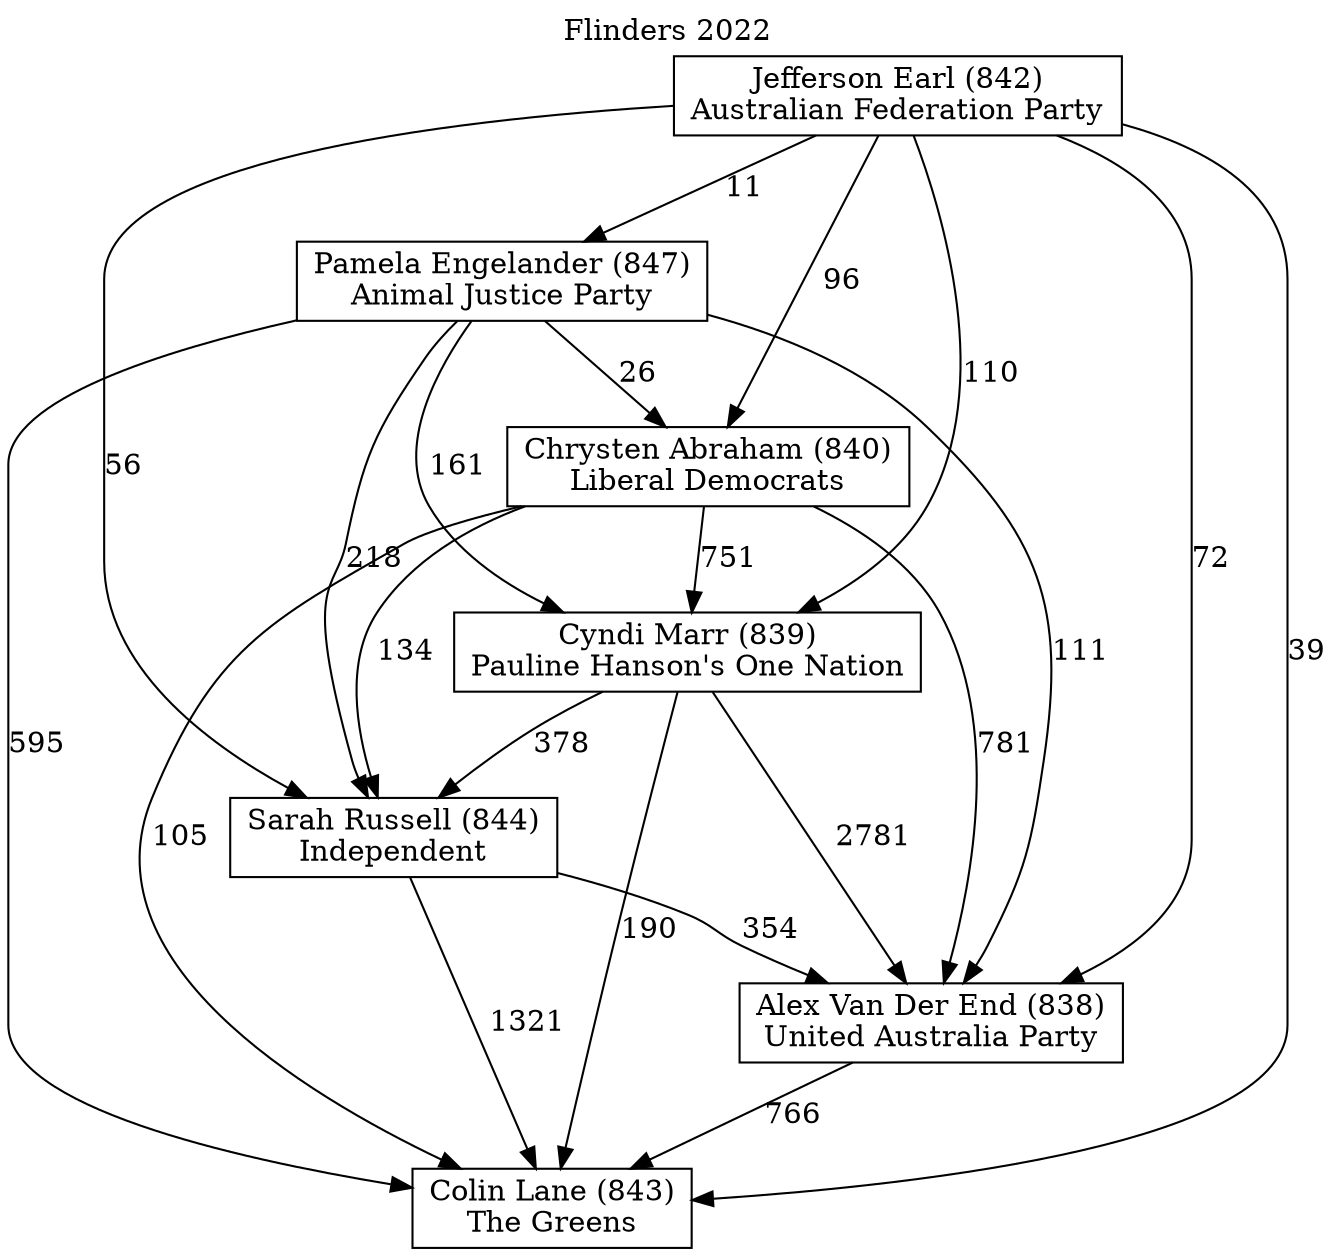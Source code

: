 // House preference flow
digraph "Colin Lane (843)_Flinders_2022" {
	graph [label="Flinders 2022" labelloc=t mclimit=10]
	node [shape=box]
	"Pamela Engelander (847)" [label="Pamela Engelander (847)
Animal Justice Party"]
	"Sarah Russell (844)" [label="Sarah Russell (844)
Independent"]
	"Alex Van Der End (838)" [label="Alex Van Der End (838)
United Australia Party"]
	"Colin Lane (843)" [label="Colin Lane (843)
The Greens"]
	"Chrysten Abraham (840)" [label="Chrysten Abraham (840)
Liberal Democrats"]
	"Jefferson Earl (842)" [label="Jefferson Earl (842)
Australian Federation Party"]
	"Cyndi Marr (839)" [label="Cyndi Marr (839)
Pauline Hanson's One Nation"]
	"Jefferson Earl (842)" -> "Pamela Engelander (847)" [label=11]
	"Sarah Russell (844)" -> "Colin Lane (843)" [label=1321]
	"Jefferson Earl (842)" -> "Cyndi Marr (839)" [label=110]
	"Jefferson Earl (842)" -> "Chrysten Abraham (840)" [label=96]
	"Cyndi Marr (839)" -> "Sarah Russell (844)" [label=378]
	"Jefferson Earl (842)" -> "Alex Van Der End (838)" [label=72]
	"Pamela Engelander (847)" -> "Cyndi Marr (839)" [label=161]
	"Pamela Engelander (847)" -> "Sarah Russell (844)" [label=218]
	"Cyndi Marr (839)" -> "Alex Van Der End (838)" [label=2781]
	"Sarah Russell (844)" -> "Alex Van Der End (838)" [label=354]
	"Chrysten Abraham (840)" -> "Sarah Russell (844)" [label=134]
	"Pamela Engelander (847)" -> "Alex Van Der End (838)" [label=111]
	"Jefferson Earl (842)" -> "Sarah Russell (844)" [label=56]
	"Chrysten Abraham (840)" -> "Alex Van Der End (838)" [label=781]
	"Jefferson Earl (842)" -> "Colin Lane (843)" [label=39]
	"Chrysten Abraham (840)" -> "Cyndi Marr (839)" [label=751]
	"Cyndi Marr (839)" -> "Colin Lane (843)" [label=190]
	"Pamela Engelander (847)" -> "Colin Lane (843)" [label=595]
	"Alex Van Der End (838)" -> "Colin Lane (843)" [label=766]
	"Chrysten Abraham (840)" -> "Colin Lane (843)" [label=105]
	"Pamela Engelander (847)" -> "Chrysten Abraham (840)" [label=26]
}
